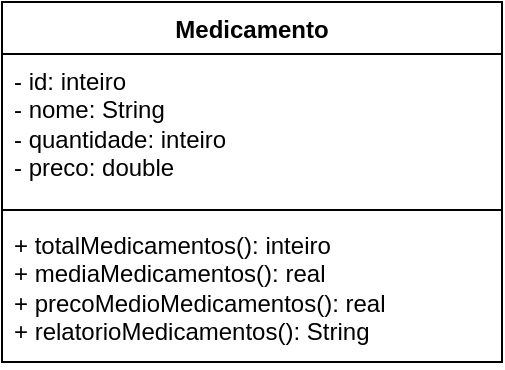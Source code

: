 <mxfile version="24.2.1" type="device">
  <diagram name="Página-1" id="2Ix_9j6f4EKQOSuo4AWm">
    <mxGraphModel dx="530" dy="270" grid="1" gridSize="10" guides="1" tooltips="1" connect="1" arrows="1" fold="1" page="1" pageScale="1" pageWidth="827" pageHeight="1169" math="0" shadow="0">
      <root>
        <mxCell id="0" />
        <mxCell id="1" parent="0" />
        <mxCell id="w0TmLVatwndg4Lfp2YxD-1" value="Medicamento" style="swimlane;fontStyle=1;align=center;verticalAlign=top;childLayout=stackLayout;horizontal=1;startSize=26;horizontalStack=0;resizeParent=1;resizeParentMax=0;resizeLast=0;collapsible=1;marginBottom=0;whiteSpace=wrap;html=1;" vertex="1" parent="1">
          <mxGeometry x="90" y="220" width="250" height="180" as="geometry">
            <mxRectangle x="170" y="230" width="110" height="30" as="alternateBounds" />
          </mxGeometry>
        </mxCell>
        <mxCell id="w0TmLVatwndg4Lfp2YxD-2" value="&lt;div&gt;- id: inteiro&lt;/div&gt;&lt;div&gt;- nome: String&lt;/div&gt;&lt;div&gt;&lt;div&gt;- quantidade: inteiro&lt;/div&gt;&lt;div&gt;- preco: double&lt;/div&gt;&lt;/div&gt;" style="text;strokeColor=none;fillColor=none;align=left;verticalAlign=top;spacingLeft=4;spacingRight=4;overflow=hidden;rotatable=0;points=[[0,0.5],[1,0.5]];portConstraint=eastwest;whiteSpace=wrap;html=1;" vertex="1" parent="w0TmLVatwndg4Lfp2YxD-1">
          <mxGeometry y="26" width="250" height="74" as="geometry" />
        </mxCell>
        <mxCell id="w0TmLVatwndg4Lfp2YxD-3" value="" style="line;strokeWidth=1;fillColor=none;align=left;verticalAlign=middle;spacingTop=-1;spacingLeft=3;spacingRight=3;rotatable=0;labelPosition=right;points=[];portConstraint=eastwest;strokeColor=inherit;" vertex="1" parent="w0TmLVatwndg4Lfp2YxD-1">
          <mxGeometry y="100" width="250" height="8" as="geometry" />
        </mxCell>
        <mxCell id="w0TmLVatwndg4Lfp2YxD-4" value="+ totalMedicamentos(): inteiro&lt;div&gt;+ mediaMedicamentos(): real&lt;br&gt;&lt;/div&gt;&lt;div&gt;+ precoMedioMedicamentos(): real&lt;br&gt;&lt;/div&gt;&lt;div&gt;+ relatorioMedicamentos(): String&lt;/div&gt;" style="text;strokeColor=none;fillColor=none;align=left;verticalAlign=top;spacingLeft=4;spacingRight=4;overflow=hidden;rotatable=0;points=[[0,0.5],[1,0.5]];portConstraint=eastwest;whiteSpace=wrap;html=1;" vertex="1" parent="w0TmLVatwndg4Lfp2YxD-1">
          <mxGeometry y="108" width="250" height="72" as="geometry" />
        </mxCell>
      </root>
    </mxGraphModel>
  </diagram>
</mxfile>

